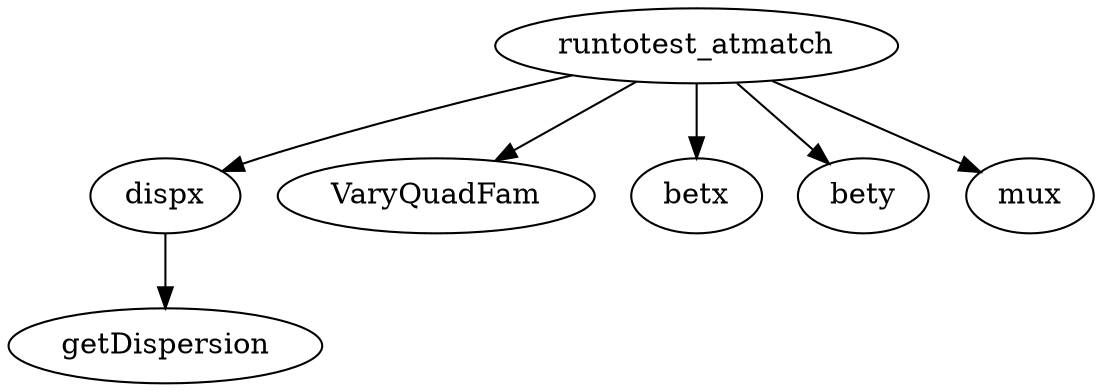 /* Created by mdot for Matlab */
digraph m2html {
  dispx -> getDispersion;
  runtotest_atmatch -> VaryQuadFam;
  runtotest_atmatch -> betx;
  runtotest_atmatch -> bety;
  runtotest_atmatch -> dispx;
  runtotest_atmatch -> mux;

  VaryQuadFam [URL="VaryQuadFam.html"];
  betx [URL="betx.html"];
  bety [URL="bety.html"];
  dispx [URL="dispx.html"];
  getDispersion [URL="getDispersion.html"];
  mux [URL="mux.html"];
  runtotest_atmatch [URL="runtotest_atmatch.html"];
}